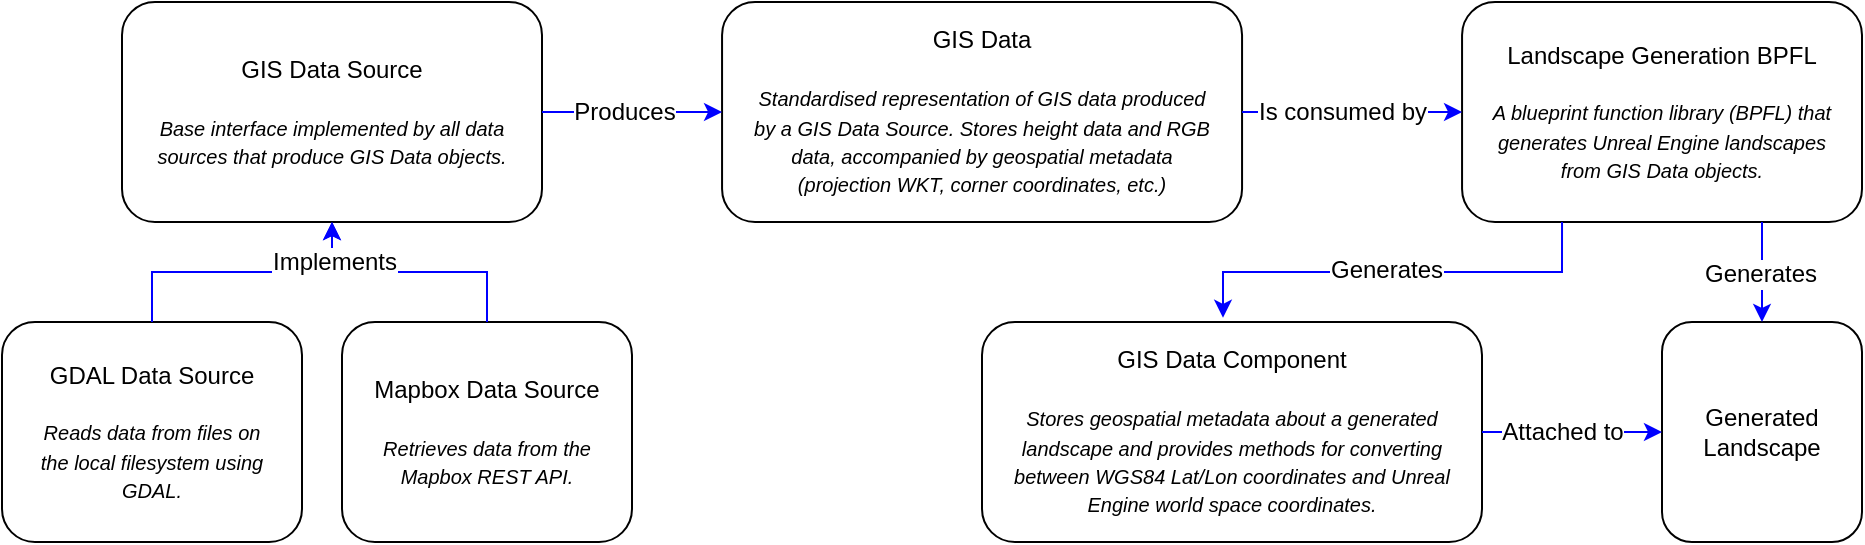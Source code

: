 <mxfile version="13.7.9" type="device"><diagram id="KCaExZiWHlqpkzjjcZbD" name="Page-1"><mxGraphModel dx="1178" dy="676" grid="1" gridSize="10" guides="1" tooltips="1" connect="1" arrows="1" fold="1" page="1" pageScale="1" pageWidth="1169" pageHeight="827" math="0" shadow="0"><root><mxCell id="0"/><mxCell id="1" parent="0"/><mxCell id="jHcadpHexPjZx30Tp7p_-39" value="GIS Data Component&lt;br&gt;&lt;i style=&quot;font-size: 10px&quot;&gt;&lt;br&gt;Stores geospatial metadata about a generated landscape and provides methods for converting between WGS84 Lat/Lon coordinates and Unreal Engine world space coordinates.&lt;/i&gt;" style="rounded=1;whiteSpace=wrap;html=1;spacing=16;" parent="1" vertex="1"><mxGeometry x="530" y="200" width="250" height="110" as="geometry"/></mxCell><mxCell id="jHcadpHexPjZx30Tp7p_-40" value="Generated Landscape" style="rounded=1;whiteSpace=wrap;html=1;spacing=16;" parent="1" vertex="1"><mxGeometry x="870" y="200" width="100" height="110" as="geometry"/></mxCell><mxCell id="jHcadpHexPjZx30Tp7p_-41" value="Landscape Generation BPFL&lt;br&gt;&lt;i style=&quot;font-size: 10px&quot;&gt;&lt;br&gt;A blueprint function library (BPFL) that generates Unreal Engine landscapes from GIS Data objects.&lt;/i&gt;" style="rounded=1;whiteSpace=wrap;html=1;spacing=16;" parent="1" vertex="1"><mxGeometry x="770.03" y="40" width="199.97" height="110" as="geometry"/></mxCell><mxCell id="jHcadpHexPjZx30Tp7p_-44" value="GIS Data&lt;br&gt;&lt;i style=&quot;font-size: 10px&quot;&gt;&lt;br&gt;Standardised representation of GIS data produced by a GIS Data Source. Stores height data and RGB data, accompanied by geospatial metadata (projection WKT, corner coordinates, etc.)&lt;/i&gt;" style="rounded=1;whiteSpace=wrap;html=1;spacing=16;" parent="1" vertex="1"><mxGeometry x="400.03" y="40" width="260" height="110" as="geometry"/></mxCell><mxCell id="jHcadpHexPjZx30Tp7p_-45" value="GIS Data Source&lt;br&gt;&lt;i style=&quot;font-size: 10px&quot;&gt;&lt;br&gt;Base interface implemented by all data sources that produce GIS Data objects.&lt;br&gt;&lt;/i&gt;" style="rounded=1;whiteSpace=wrap;html=1;spacing=16;" parent="1" vertex="1"><mxGeometry x="100" y="40" width="210" height="110" as="geometry"/></mxCell><mxCell id="jHcadpHexPjZx30Tp7p_-46" style="edgeStyle=orthogonalEdgeStyle;rounded=0;orthogonalLoop=1;jettySize=auto;html=1;exitX=0.75;exitY=1;exitDx=0;exitDy=0;entryX=0.5;entryY=0;entryDx=0;entryDy=0;strokeColor=#0000FF;fontColor=#000000;" parent="1" source="jHcadpHexPjZx30Tp7p_-41" target="jHcadpHexPjZx30Tp7p_-40" edge="1"><mxGeometry relative="1" as="geometry"><mxPoint x="899.69" y="170" as="sourcePoint"/><mxPoint x="899.705" y="270" as="targetPoint"/></mxGeometry></mxCell><mxCell id="jHcadpHexPjZx30Tp7p_-47" value="Generates" style="text;html=1;align=center;verticalAlign=middle;resizable=0;points=[];labelBackgroundColor=#ffffff;fontColor=#000000;" parent="jHcadpHexPjZx30Tp7p_-46" vertex="1" connectable="0"><mxGeometry x="0.042" y="-1" relative="1" as="geometry"><mxPoint as="offset"/></mxGeometry></mxCell><mxCell id="jHcadpHexPjZx30Tp7p_-48" style="edgeStyle=orthogonalEdgeStyle;rounded=0;orthogonalLoop=1;jettySize=auto;html=1;exitX=0.25;exitY=1;exitDx=0;exitDy=0;entryX=0.482;entryY=-0.019;entryDx=0;entryDy=0;strokeColor=#0000FF;fontColor=#000000;entryPerimeter=0;" parent="1" source="jHcadpHexPjZx30Tp7p_-41" target="jHcadpHexPjZx30Tp7p_-39" edge="1"><mxGeometry relative="1" as="geometry"><mxPoint x="850.0" y="200" as="sourcePoint"/><mxPoint x="914.97" y="350" as="targetPoint"/></mxGeometry></mxCell><mxCell id="jHcadpHexPjZx30Tp7p_-49" value="Generates" style="text;html=1;align=center;verticalAlign=middle;resizable=0;points=[];labelBackgroundColor=#ffffff;fontColor=#000000;" parent="jHcadpHexPjZx30Tp7p_-48" vertex="1" connectable="0"><mxGeometry x="0.042" y="-1" relative="1" as="geometry"><mxPoint as="offset"/></mxGeometry></mxCell><mxCell id="jHcadpHexPjZx30Tp7p_-50" style="edgeStyle=orthogonalEdgeStyle;rounded=0;orthogonalLoop=1;jettySize=auto;html=1;exitX=1;exitY=0.5;exitDx=0;exitDy=0;entryX=0;entryY=0.5;entryDx=0;entryDy=0;strokeColor=#0000FF;fontColor=#000000;" parent="1" source="jHcadpHexPjZx30Tp7p_-39" target="jHcadpHexPjZx30Tp7p_-40" edge="1"><mxGeometry relative="1" as="geometry"><mxPoint x="985.03" y="160" as="sourcePoint"/><mxPoint x="1050" y="310" as="targetPoint"/></mxGeometry></mxCell><mxCell id="jHcadpHexPjZx30Tp7p_-51" value="Attached to" style="text;html=1;align=center;verticalAlign=middle;resizable=0;points=[];labelBackgroundColor=#ffffff;fontColor=#000000;" parent="jHcadpHexPjZx30Tp7p_-50" vertex="1" connectable="0"><mxGeometry x="0.042" y="-1" relative="1" as="geometry"><mxPoint x="-6.9" y="-1" as="offset"/></mxGeometry></mxCell><mxCell id="jHcadpHexPjZx30Tp7p_-52" style="edgeStyle=orthogonalEdgeStyle;rounded=0;orthogonalLoop=1;jettySize=auto;html=1;entryX=0;entryY=0.5;entryDx=0;entryDy=0;strokeColor=#0000FF;fontColor=#000000;exitX=1;exitY=0.5;exitDx=0;exitDy=0;" parent="1" source="jHcadpHexPjZx30Tp7p_-44" target="jHcadpHexPjZx30Tp7p_-41" edge="1"><mxGeometry relative="1" as="geometry"><mxPoint x="570.0" y="50" as="sourcePoint"/><mxPoint x="729.97" y="50" as="targetPoint"/></mxGeometry></mxCell><mxCell id="jHcadpHexPjZx30Tp7p_-53" value="Is consumed by" style="text;html=1;align=center;verticalAlign=middle;resizable=0;points=[];labelBackgroundColor=#ffffff;fontColor=#000000;" parent="jHcadpHexPjZx30Tp7p_-52" vertex="1" connectable="0"><mxGeometry x="0.201" y="-1" relative="1" as="geometry"><mxPoint x="-15.86" y="-1" as="offset"/></mxGeometry></mxCell><mxCell id="jHcadpHexPjZx30Tp7p_-54" style="edgeStyle=orthogonalEdgeStyle;rounded=0;orthogonalLoop=1;jettySize=auto;html=1;entryX=0;entryY=0.5;entryDx=0;entryDy=0;strokeColor=#0000FF;fontColor=#000000;exitX=1;exitY=0.5;exitDx=0;exitDy=0;" parent="1" source="jHcadpHexPjZx30Tp7p_-45" target="jHcadpHexPjZx30Tp7p_-44" edge="1"><mxGeometry relative="1" as="geometry"><mxPoint x="239.97" y="-10" as="sourcePoint"/><mxPoint x="360" y="-10" as="targetPoint"/></mxGeometry></mxCell><mxCell id="jHcadpHexPjZx30Tp7p_-55" value="Produces" style="text;html=1;align=center;verticalAlign=middle;resizable=0;points=[];labelBackgroundColor=#ffffff;fontColor=#000000;" parent="jHcadpHexPjZx30Tp7p_-54" vertex="1" connectable="0"><mxGeometry x="0.151" y="-1" relative="1" as="geometry"><mxPoint x="-11.72" y="-1" as="offset"/></mxGeometry></mxCell><mxCell id="jHcadpHexPjZx30Tp7p_-57" value="GDAL Data Source&lt;br&gt;&lt;i style=&quot;font-size: 10px&quot;&gt;&lt;br&gt;Reads data from files on the local filesystem using GDAL.&lt;br&gt;&lt;/i&gt;" style="rounded=1;whiteSpace=wrap;html=1;spacing=16;" parent="1" vertex="1"><mxGeometry x="40" y="200" width="150" height="110" as="geometry"/></mxCell><mxCell id="jHcadpHexPjZx30Tp7p_-58" value="Mapbox Data Source&lt;br&gt;&lt;i style=&quot;font-size: 10px&quot;&gt;&lt;br&gt;Retrieves data from the Mapbox REST API.&lt;br&gt;&lt;/i&gt;" style="rounded=1;whiteSpace=wrap;html=1;spacing=16;" parent="1" vertex="1"><mxGeometry x="210" y="200" width="145" height="110" as="geometry"/></mxCell><mxCell id="jHcadpHexPjZx30Tp7p_-61" style="edgeStyle=orthogonalEdgeStyle;rounded=0;orthogonalLoop=1;jettySize=auto;html=1;entryX=0.5;entryY=1;entryDx=0;entryDy=0;strokeColor=#0000FF;fontColor=#000000;exitX=0.5;exitY=0;exitDx=0;exitDy=0;" parent="1" source="jHcadpHexPjZx30Tp7p_-58" target="jHcadpHexPjZx30Tp7p_-45" edge="1"><mxGeometry relative="1" as="geometry"><mxPoint x="230" y="340" as="sourcePoint"/><mxPoint x="252.5" y="170" as="targetPoint"/></mxGeometry></mxCell><mxCell id="jHcadpHexPjZx30Tp7p_-59" style="edgeStyle=orthogonalEdgeStyle;rounded=0;orthogonalLoop=1;jettySize=auto;html=1;entryX=0.5;entryY=1;entryDx=0;entryDy=0;strokeColor=#0000FF;fontColor=#000000;exitX=0.5;exitY=0;exitDx=0;exitDy=0;" parent="1" source="jHcadpHexPjZx30Tp7p_-57" target="jHcadpHexPjZx30Tp7p_-45" edge="1"><mxGeometry relative="1" as="geometry"><mxPoint x="100.0" y="290" as="sourcePoint"/><mxPoint x="100.0" y="200" as="targetPoint"/></mxGeometry></mxCell><mxCell id="jHcadpHexPjZx30Tp7p_-60" value="Implements" style="text;html=1;align=center;verticalAlign=middle;resizable=0;points=[];labelBackgroundColor=#ffffff;fontColor=#000000;" parent="jHcadpHexPjZx30Tp7p_-59" vertex="1" connectable="0"><mxGeometry x="-0.082" y="-2" relative="1" as="geometry"><mxPoint x="50.83" y="-7.0" as="offset"/></mxGeometry></mxCell></root></mxGraphModel></diagram></mxfile>